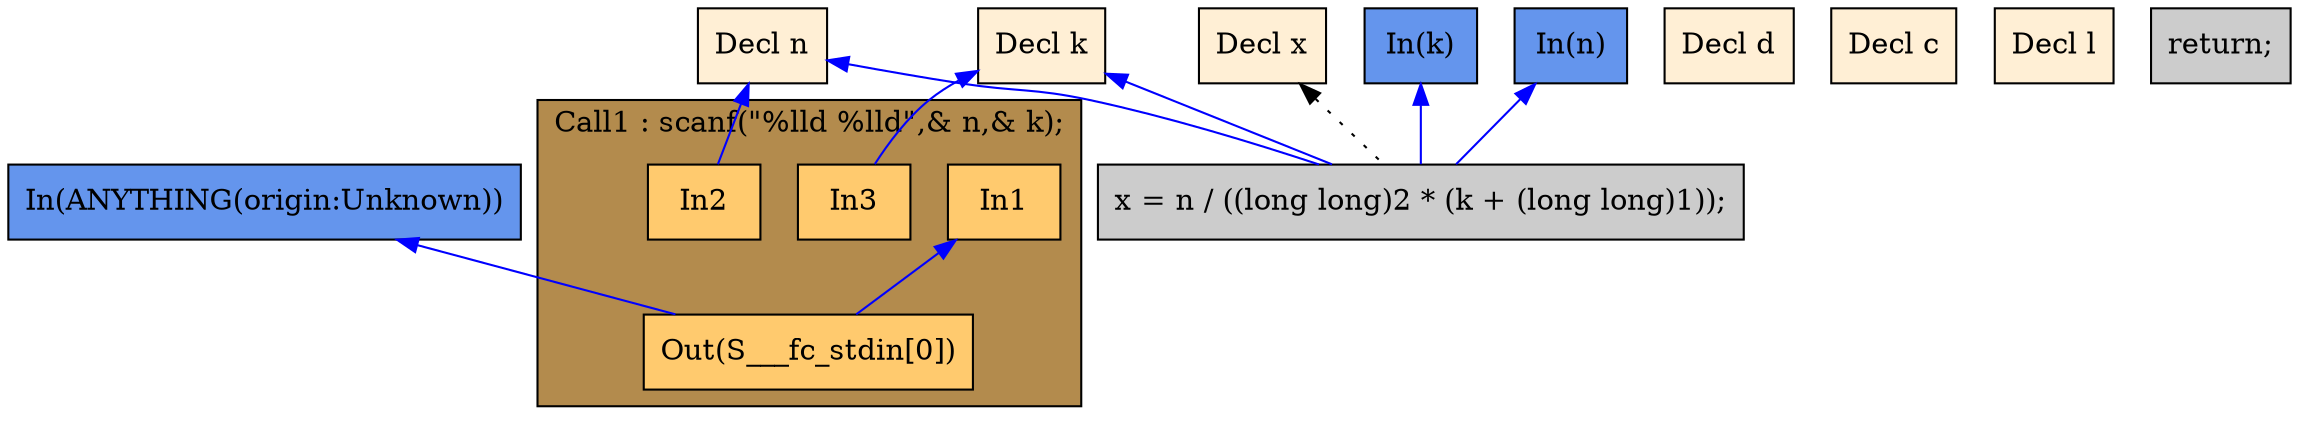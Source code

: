 digraph G {
  rankdir=TB;
  node [style="filled", ];
  2 [label="Decl k", fillcolor="#FFEFD5", shape=box, ];
  3 [label="Decl n", fillcolor="#FFEFD5", shape=box, ];
  4 [label="Decl d", fillcolor="#FFEFD5", shape=box, ];
  5 [label="Decl c", fillcolor="#FFEFD5", shape=box, ];
  6 [label="Decl x", fillcolor="#FFEFD5", shape=box, ];
  7 [label="Decl l", fillcolor="#FFEFD5", shape=box, ];
  9 [label="In1", fillcolor="#FFCA6E", shape=box, ];
  10 [label="In2", fillcolor="#FFCA6E", shape=box, ];
  11 [label="In3", fillcolor="#FFCA6E", shape=box, ];
  12 [label="Out(S___fc_stdin[0])", fillcolor="#FFCA6E", shape=box, ];
  13 [label="return;", fillcolor="#CCCCCC", shape=box, ];
  14 [label="x = n / ((long long)2 * (k + (long long)1));",
      fillcolor="#CCCCCC", shape=box, ];
  15 [label="In(k)", fillcolor="#6495ED", shape=box, ];
  16 [label="In(n)", fillcolor="#6495ED", shape=box, ];
  17 [label="In(ANYTHING(origin:Unknown))", fillcolor="#6495ED", shape=box, ];
  
  subgraph cluster_Call1 { label="Call1 : scanf(\"%lld %lld\",& n,& k);";
                           fillcolor="#B38B4D"; style="filled"; 12;11;10;9;
     };
  
  edge [dir=back, ];
  3 -> 10 [color="#0000FF", ];
  2 -> 11 [color="#0000FF", ];
  9 -> 12 [color="#0000FF", ];
  17 -> 12 [color="#0000FF", ];
  2 -> 14 [color="#0000FF", ];
  3 -> 14 [color="#0000FF", ];
  6 -> 14 [color="#000000", style="dotted", ];
  15 -> 14 [color="#0000FF", ];
  16 -> 14 [color="#0000FF", ];
  
  }